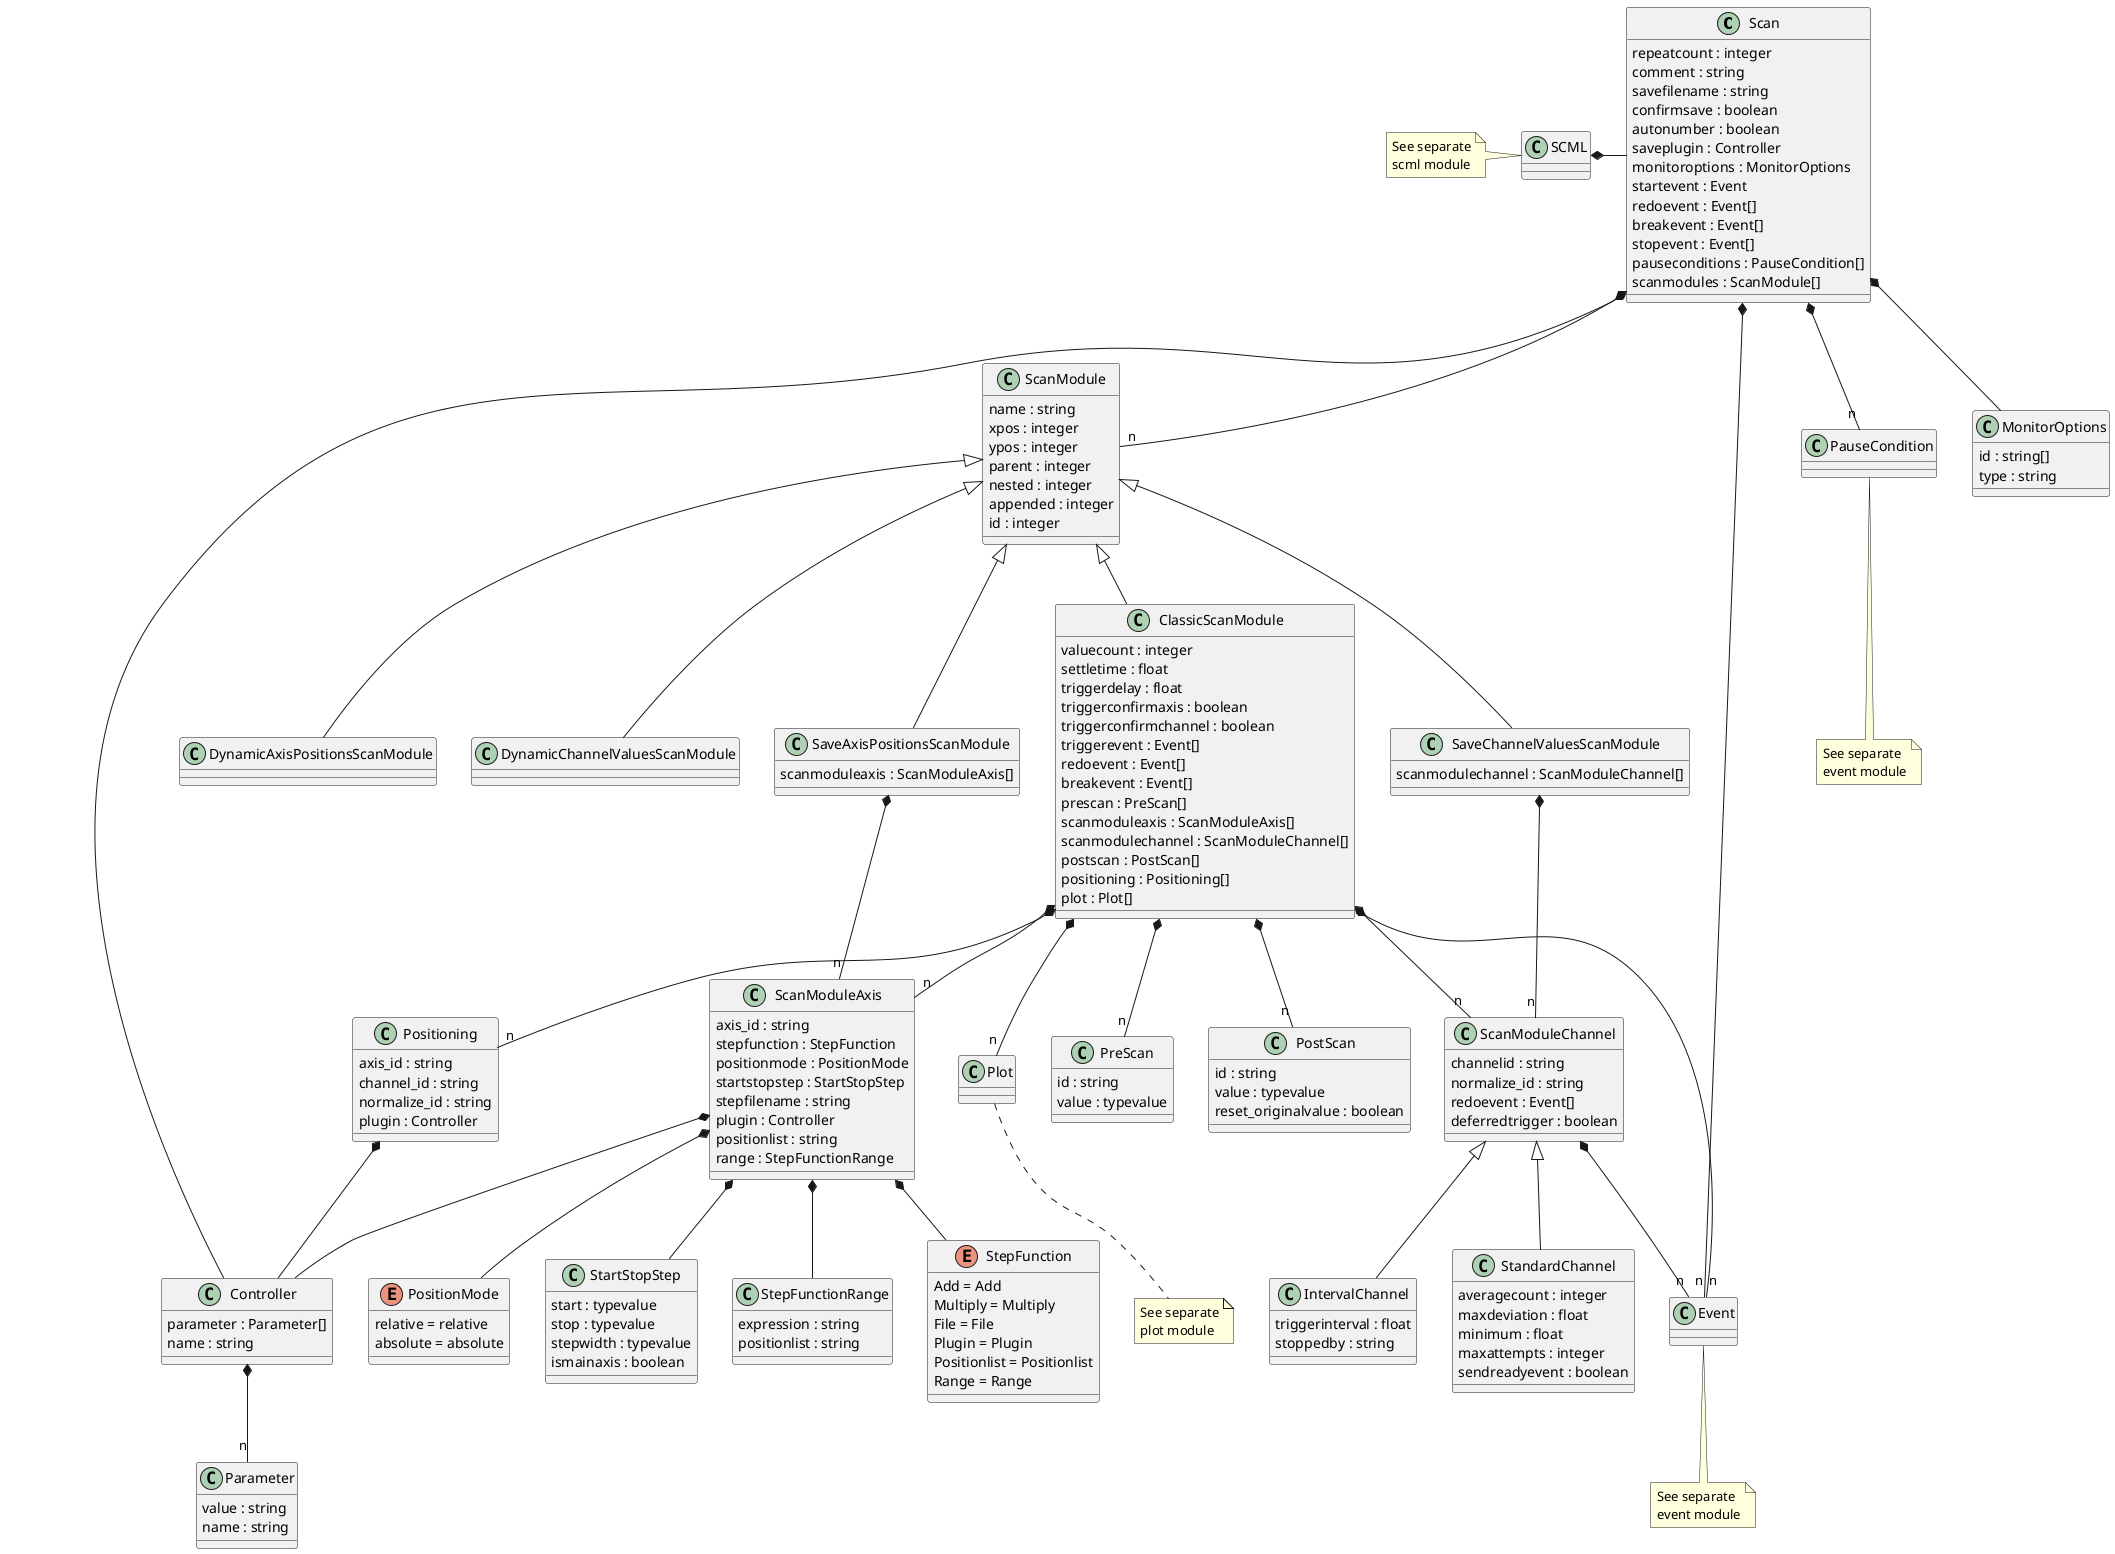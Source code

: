 @startuml
'https://plantuml.com/class-diagram

class Scan {
    repeatcount : integer
    comment : string
    savefilename : string
    confirmsave : boolean
    autonumber : boolean
    saveplugin : Controller
    monitoroptions : MonitorOptions
    startevent : Event
    redoevent : Event[]
    breakevent : Event[]
    stopevent : Event[]
    pauseconditions : PauseCondition[]
    scanmodules : ScanModule[]
}
Scan *-- Controller
Scan *-- "n" ScanModule
Scan *-- "n" PauseCondition
Scan *-- "n" Event
Scan *-- MonitorOptions

note bottom of PauseCondition: See separate\nevent module

SCML *- Scan
note left of SCML: See separate\nscml module

class ScanModule {
    name : string
    xpos : integer
    ypos : integer
    parent : integer
    nested : integer
    appended : integer
    id : integer
}
ScanModule <|-- ClassicScanModule
ScanModule <|-- SaveAxisPositionsScanModule
ScanModule <|-- SaveChannelValuesScanModule
ScanModule <|-- DynamicAxisPositionsScanModule
ScanModule <|-- DynamicChannelValuesScanModule

class Controller {
    parameter : Parameter[]
    name : string
}
Controller *-- "n" Parameter

class IntervalChannel {
    triggerinterval : float
    stoppedby : string
}

class MonitorOptions {
    id : string[]
    type : string
}

class Parameter {
    value : string
    name : string
}

class Positioning {
    axis_id : string
    channel_id : string
    normalize_id : string
    plugin : Controller
}
Positioning *-- Controller

class ClassicScanModule {
    valuecount : integer
    settletime : float
    triggerdelay : float
    triggerconfirmaxis : boolean
    triggerconfirmchannel : boolean
    triggerevent : Event[]
    redoevent : Event[]
    breakevent : Event[]
    prescan : PreScan[]
    scanmoduleaxis : ScanModuleAxis[]
    scanmodulechannel : ScanModuleChannel[]
    postscan : PostScan[]
    positioning : Positioning[]
    plot : Plot[]
}
ClassicScanModule *-- "n" Event
ClassicScanModule *-- "n" PreScan
ClassicScanModule *-- "n" ScanModuleAxis
ClassicScanModule *-- "n" ScanModuleChannel
ClassicScanModule *-- "n" PostScan
ClassicScanModule *-- "n" Positioning
ClassicScanModule *-- "n" Plot

note bottom of Plot: See separate\nplot module
note bottom of Event: See separate\nevent module

class PreScan {
    id : string
    value : typevalue
}

class PostScan {
    id : string
    value : typevalue
    reset_originalvalue : boolean
}

class DynamicAxisPositionsScanModule {
}

class DynamicChannelValuesScanModule {
}

class SaveAxisPositionsScanModule {
    scanmoduleaxis : ScanModuleAxis[]
}
SaveAxisPositionsScanModule *-- "n" ScanModuleAxis

class SaveChannelValuesScanModule {
    scanmodulechannel : ScanModuleChannel[]
}
SaveChannelValuesScanModule *-- "n" ScanModuleChannel

class ScanModuleAxis {
    axis_id : string
    stepfunction : StepFunction
    positionmode : PositionMode
    startstopstep : StartStopStep
    stepfilename : string
    plugin : Controller
    positionlist : string
    range : StepFunctionRange
}
ScanModuleAxis *-- StepFunction
ScanModuleAxis *-- PositionMode
ScanModuleAxis *-- StartStopStep
ScanModuleAxis *-- Controller
ScanModuleAxis *-- StepFunctionRange

enum PositionMode {
    relative = relative
    absolute = absolute
}

class ScanModuleChannel {
    channelid : string
    normalize_id : string
    redoevent : Event[]
    deferredtrigger : boolean
}
ScanModuleChannel <|-- StandardChannel
ScanModuleChannel <|-- IntervalChannel
ScanModuleChannel *-- "n" Event

class StandardChannel {
    averagecount : integer
    maxdeviation : float
    minimum : float
    maxattempts : integer
    sendreadyevent : boolean
}

class StartStopStep {
    start : typevalue
    stop : typevalue
    stepwidth : typevalue
    ismainaxis : boolean
}

enum StepFunction {
    Add = Add
    Multiply = Multiply
    File = File
    Plugin = Plugin
    Positionlist = Positionlist
    Range = Range
}

class StepFunctionRange {
    expression : string
    positionlist : string
}

@enduml